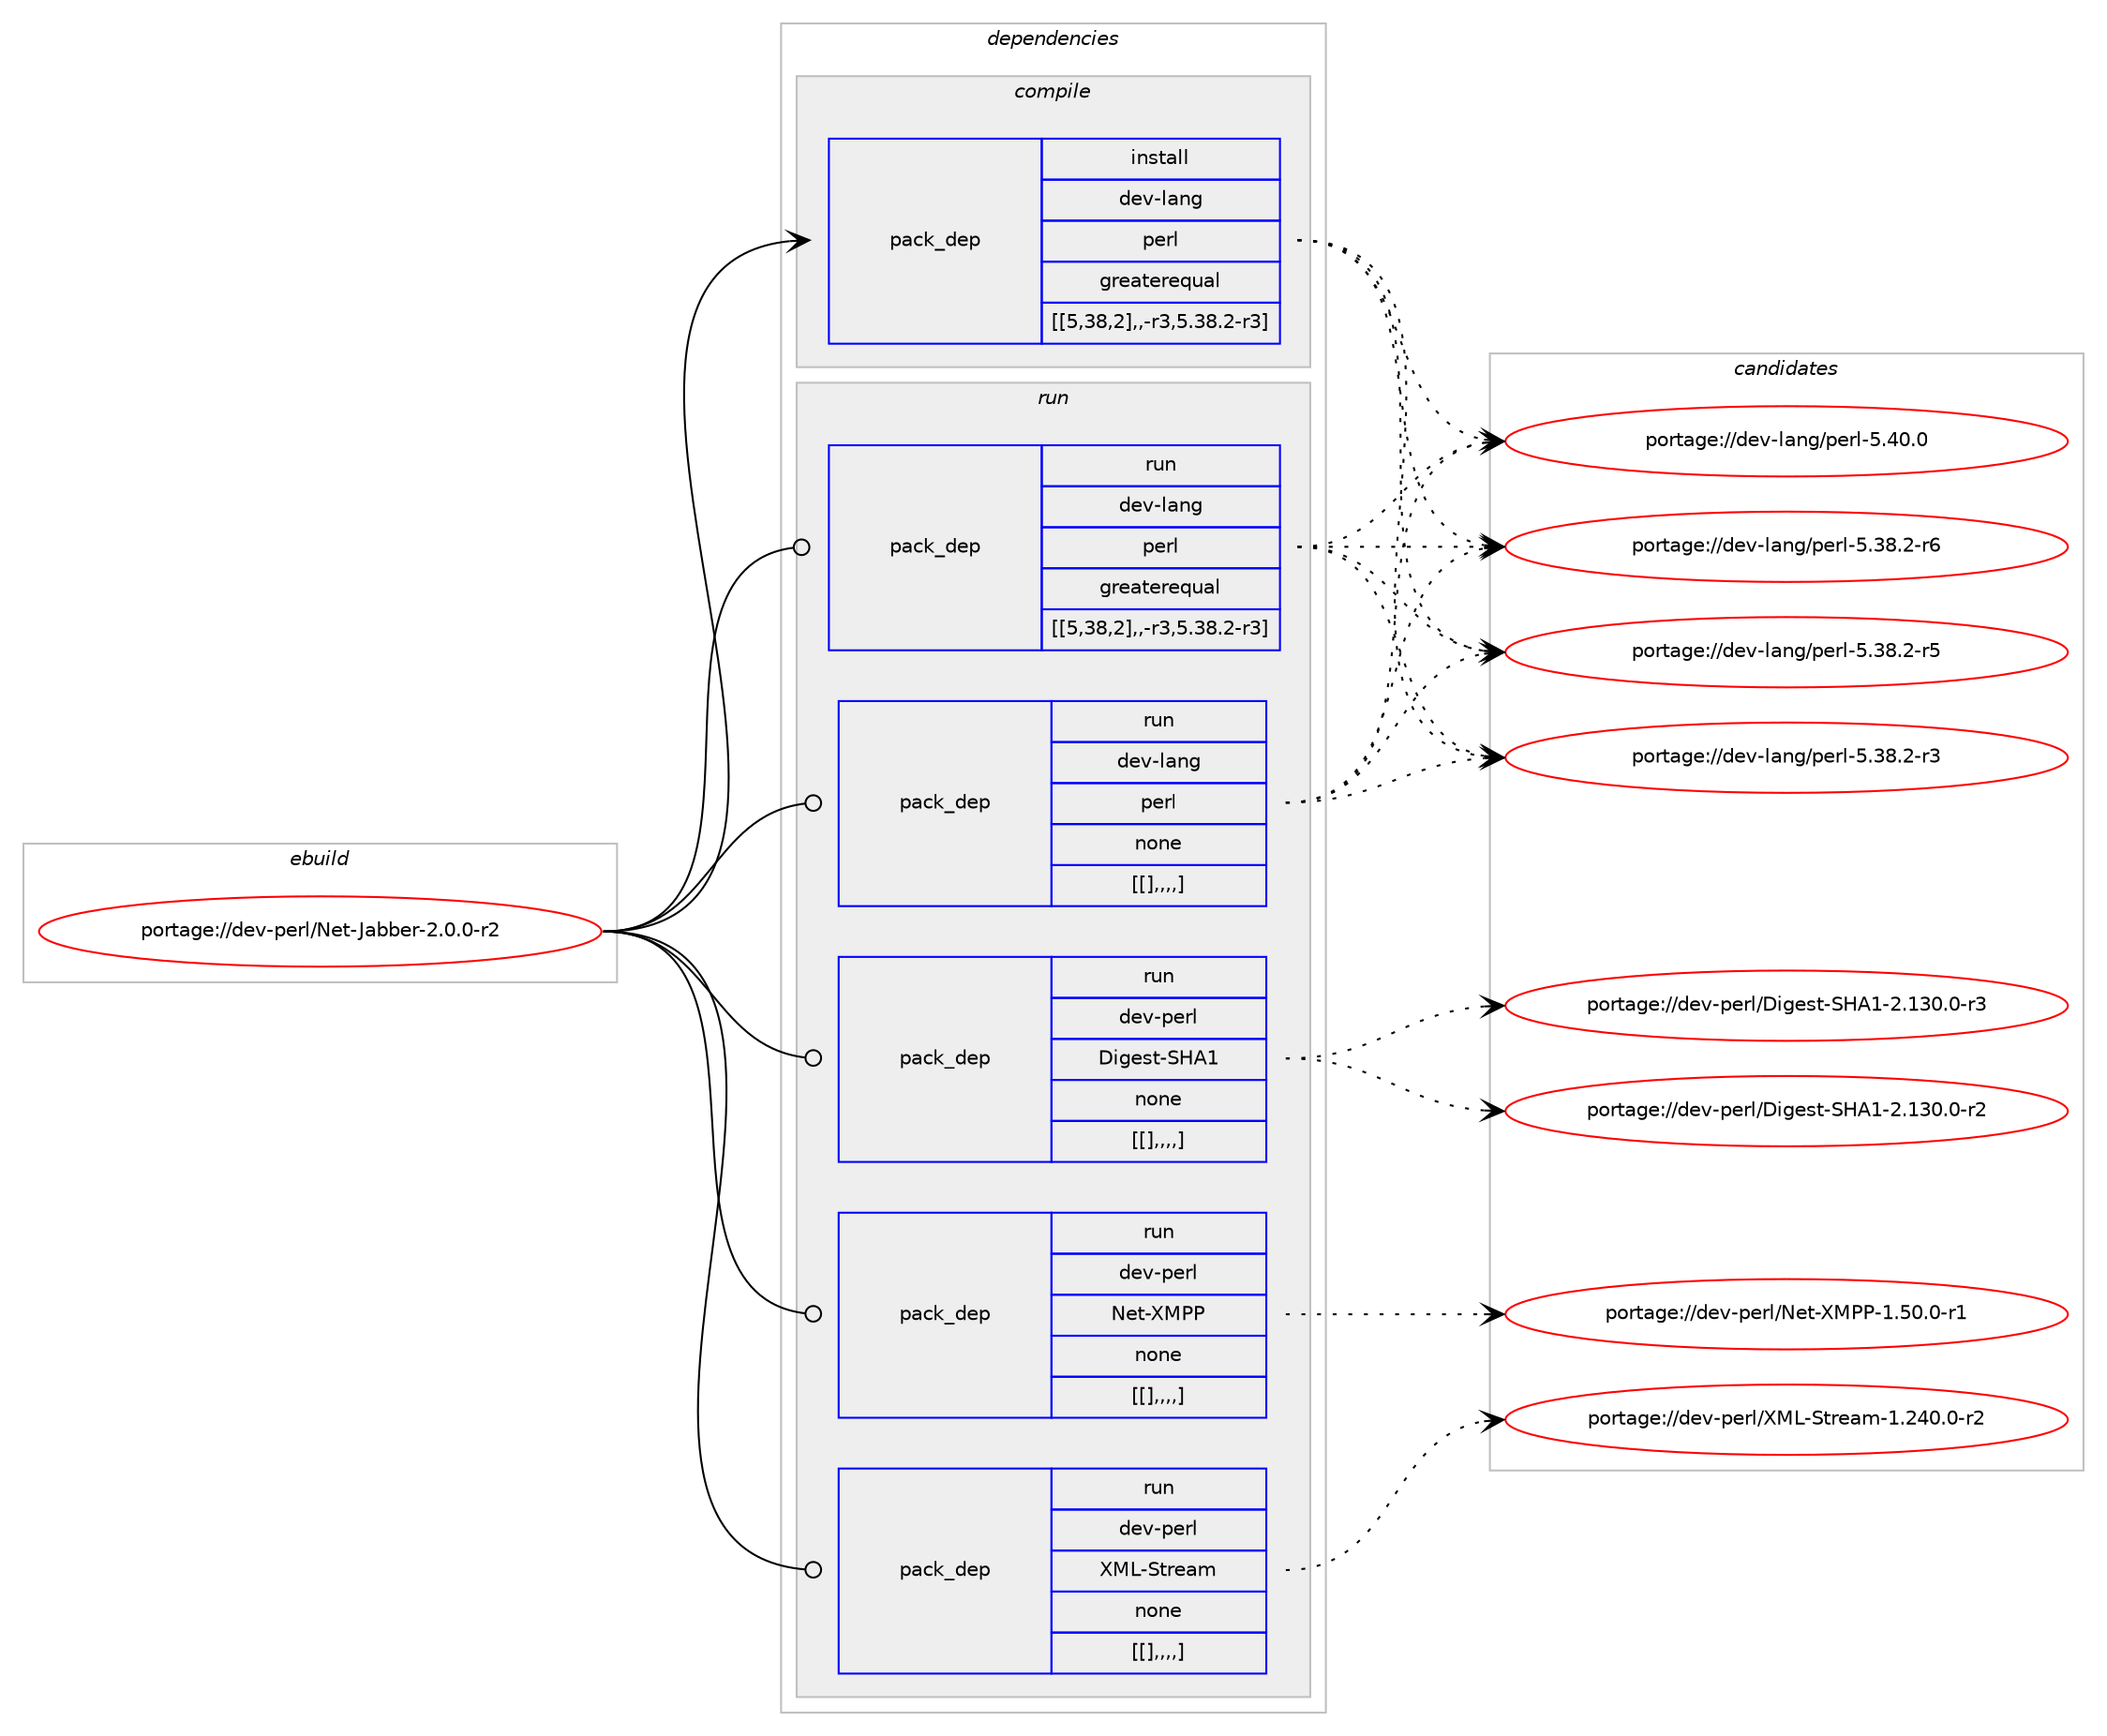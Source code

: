 digraph prolog {

# *************
# Graph options
# *************

newrank=true;
concentrate=true;
compound=true;
graph [rankdir=LR,fontname=Helvetica,fontsize=10,ranksep=1.5];#, ranksep=2.5, nodesep=0.2];
edge  [arrowhead=vee];
node  [fontname=Helvetica,fontsize=10];

# **********
# The ebuild
# **********

subgraph cluster_leftcol {
color=gray;
label=<<i>ebuild</i>>;
id [label="portage://dev-perl/Net-Jabber-2.0.0-r2", color=red, width=4, href="../dev-perl/Net-Jabber-2.0.0-r2.svg"];
}

# ****************
# The dependencies
# ****************

subgraph cluster_midcol {
color=gray;
label=<<i>dependencies</i>>;
subgraph cluster_compile {
fillcolor="#eeeeee";
style=filled;
label=<<i>compile</i>>;
subgraph pack103381 {
dependency135033 [label=<<TABLE BORDER="0" CELLBORDER="1" CELLSPACING="0" CELLPADDING="4" WIDTH="220"><TR><TD ROWSPAN="6" CELLPADDING="30">pack_dep</TD></TR><TR><TD WIDTH="110">install</TD></TR><TR><TD>dev-lang</TD></TR><TR><TD>perl</TD></TR><TR><TD>greaterequal</TD></TR><TR><TD>[[5,38,2],,-r3,5.38.2-r3]</TD></TR></TABLE>>, shape=none, color=blue];
}
id:e -> dependency135033:w [weight=20,style="solid",arrowhead="vee"];
}
subgraph cluster_compileandrun {
fillcolor="#eeeeee";
style=filled;
label=<<i>compile and run</i>>;
}
subgraph cluster_run {
fillcolor="#eeeeee";
style=filled;
label=<<i>run</i>>;
subgraph pack103382 {
dependency135034 [label=<<TABLE BORDER="0" CELLBORDER="1" CELLSPACING="0" CELLPADDING="4" WIDTH="220"><TR><TD ROWSPAN="6" CELLPADDING="30">pack_dep</TD></TR><TR><TD WIDTH="110">run</TD></TR><TR><TD>dev-lang</TD></TR><TR><TD>perl</TD></TR><TR><TD>greaterequal</TD></TR><TR><TD>[[5,38,2],,-r3,5.38.2-r3]</TD></TR></TABLE>>, shape=none, color=blue];
}
id:e -> dependency135034:w [weight=20,style="solid",arrowhead="odot"];
subgraph pack103383 {
dependency135035 [label=<<TABLE BORDER="0" CELLBORDER="1" CELLSPACING="0" CELLPADDING="4" WIDTH="220"><TR><TD ROWSPAN="6" CELLPADDING="30">pack_dep</TD></TR><TR><TD WIDTH="110">run</TD></TR><TR><TD>dev-lang</TD></TR><TR><TD>perl</TD></TR><TR><TD>none</TD></TR><TR><TD>[[],,,,]</TD></TR></TABLE>>, shape=none, color=blue];
}
id:e -> dependency135035:w [weight=20,style="solid",arrowhead="odot"];
subgraph pack103384 {
dependency135036 [label=<<TABLE BORDER="0" CELLBORDER="1" CELLSPACING="0" CELLPADDING="4" WIDTH="220"><TR><TD ROWSPAN="6" CELLPADDING="30">pack_dep</TD></TR><TR><TD WIDTH="110">run</TD></TR><TR><TD>dev-perl</TD></TR><TR><TD>Digest-SHA1</TD></TR><TR><TD>none</TD></TR><TR><TD>[[],,,,]</TD></TR></TABLE>>, shape=none, color=blue];
}
id:e -> dependency135036:w [weight=20,style="solid",arrowhead="odot"];
subgraph pack103385 {
dependency135037 [label=<<TABLE BORDER="0" CELLBORDER="1" CELLSPACING="0" CELLPADDING="4" WIDTH="220"><TR><TD ROWSPAN="6" CELLPADDING="30">pack_dep</TD></TR><TR><TD WIDTH="110">run</TD></TR><TR><TD>dev-perl</TD></TR><TR><TD>Net-XMPP</TD></TR><TR><TD>none</TD></TR><TR><TD>[[],,,,]</TD></TR></TABLE>>, shape=none, color=blue];
}
id:e -> dependency135037:w [weight=20,style="solid",arrowhead="odot"];
subgraph pack103386 {
dependency135038 [label=<<TABLE BORDER="0" CELLBORDER="1" CELLSPACING="0" CELLPADDING="4" WIDTH="220"><TR><TD ROWSPAN="6" CELLPADDING="30">pack_dep</TD></TR><TR><TD WIDTH="110">run</TD></TR><TR><TD>dev-perl</TD></TR><TR><TD>XML-Stream</TD></TR><TR><TD>none</TD></TR><TR><TD>[[],,,,]</TD></TR></TABLE>>, shape=none, color=blue];
}
id:e -> dependency135038:w [weight=20,style="solid",arrowhead="odot"];
}
}

# **************
# The candidates
# **************

subgraph cluster_choices {
rank=same;
color=gray;
label=<<i>candidates</i>>;

subgraph choice103381 {
color=black;
nodesep=1;
choice10010111845108971101034711210111410845534652484648 [label="portage://dev-lang/perl-5.40.0", color=red, width=4,href="../dev-lang/perl-5.40.0.svg"];
choice100101118451089711010347112101114108455346515646504511454 [label="portage://dev-lang/perl-5.38.2-r6", color=red, width=4,href="../dev-lang/perl-5.38.2-r6.svg"];
choice100101118451089711010347112101114108455346515646504511453 [label="portage://dev-lang/perl-5.38.2-r5", color=red, width=4,href="../dev-lang/perl-5.38.2-r5.svg"];
choice100101118451089711010347112101114108455346515646504511451 [label="portage://dev-lang/perl-5.38.2-r3", color=red, width=4,href="../dev-lang/perl-5.38.2-r3.svg"];
dependency135033:e -> choice10010111845108971101034711210111410845534652484648:w [style=dotted,weight="100"];
dependency135033:e -> choice100101118451089711010347112101114108455346515646504511454:w [style=dotted,weight="100"];
dependency135033:e -> choice100101118451089711010347112101114108455346515646504511453:w [style=dotted,weight="100"];
dependency135033:e -> choice100101118451089711010347112101114108455346515646504511451:w [style=dotted,weight="100"];
}
subgraph choice103382 {
color=black;
nodesep=1;
choice10010111845108971101034711210111410845534652484648 [label="portage://dev-lang/perl-5.40.0", color=red, width=4,href="../dev-lang/perl-5.40.0.svg"];
choice100101118451089711010347112101114108455346515646504511454 [label="portage://dev-lang/perl-5.38.2-r6", color=red, width=4,href="../dev-lang/perl-5.38.2-r6.svg"];
choice100101118451089711010347112101114108455346515646504511453 [label="portage://dev-lang/perl-5.38.2-r5", color=red, width=4,href="../dev-lang/perl-5.38.2-r5.svg"];
choice100101118451089711010347112101114108455346515646504511451 [label="portage://dev-lang/perl-5.38.2-r3", color=red, width=4,href="../dev-lang/perl-5.38.2-r3.svg"];
dependency135034:e -> choice10010111845108971101034711210111410845534652484648:w [style=dotted,weight="100"];
dependency135034:e -> choice100101118451089711010347112101114108455346515646504511454:w [style=dotted,weight="100"];
dependency135034:e -> choice100101118451089711010347112101114108455346515646504511453:w [style=dotted,weight="100"];
dependency135034:e -> choice100101118451089711010347112101114108455346515646504511451:w [style=dotted,weight="100"];
}
subgraph choice103383 {
color=black;
nodesep=1;
choice10010111845108971101034711210111410845534652484648 [label="portage://dev-lang/perl-5.40.0", color=red, width=4,href="../dev-lang/perl-5.40.0.svg"];
choice100101118451089711010347112101114108455346515646504511454 [label="portage://dev-lang/perl-5.38.2-r6", color=red, width=4,href="../dev-lang/perl-5.38.2-r6.svg"];
choice100101118451089711010347112101114108455346515646504511453 [label="portage://dev-lang/perl-5.38.2-r5", color=red, width=4,href="../dev-lang/perl-5.38.2-r5.svg"];
choice100101118451089711010347112101114108455346515646504511451 [label="portage://dev-lang/perl-5.38.2-r3", color=red, width=4,href="../dev-lang/perl-5.38.2-r3.svg"];
dependency135035:e -> choice10010111845108971101034711210111410845534652484648:w [style=dotted,weight="100"];
dependency135035:e -> choice100101118451089711010347112101114108455346515646504511454:w [style=dotted,weight="100"];
dependency135035:e -> choice100101118451089711010347112101114108455346515646504511453:w [style=dotted,weight="100"];
dependency135035:e -> choice100101118451089711010347112101114108455346515646504511451:w [style=dotted,weight="100"];
}
subgraph choice103384 {
color=black;
nodesep=1;
choice100101118451121011141084768105103101115116458372654945504649514846484511451 [label="portage://dev-perl/Digest-SHA1-2.130.0-r3", color=red, width=4,href="../dev-perl/Digest-SHA1-2.130.0-r3.svg"];
choice100101118451121011141084768105103101115116458372654945504649514846484511450 [label="portage://dev-perl/Digest-SHA1-2.130.0-r2", color=red, width=4,href="../dev-perl/Digest-SHA1-2.130.0-r2.svg"];
dependency135036:e -> choice100101118451121011141084768105103101115116458372654945504649514846484511451:w [style=dotted,weight="100"];
dependency135036:e -> choice100101118451121011141084768105103101115116458372654945504649514846484511450:w [style=dotted,weight="100"];
}
subgraph choice103385 {
color=black;
nodesep=1;
choice1001011184511210111410847781011164588778080454946534846484511449 [label="portage://dev-perl/Net-XMPP-1.50.0-r1", color=red, width=4,href="../dev-perl/Net-XMPP-1.50.0-r1.svg"];
dependency135037:e -> choice1001011184511210111410847781011164588778080454946534846484511449:w [style=dotted,weight="100"];
}
subgraph choice103386 {
color=black;
nodesep=1;
choice100101118451121011141084788777645831161141019710945494650524846484511450 [label="portage://dev-perl/XML-Stream-1.240.0-r2", color=red, width=4,href="../dev-perl/XML-Stream-1.240.0-r2.svg"];
dependency135038:e -> choice100101118451121011141084788777645831161141019710945494650524846484511450:w [style=dotted,weight="100"];
}
}

}
